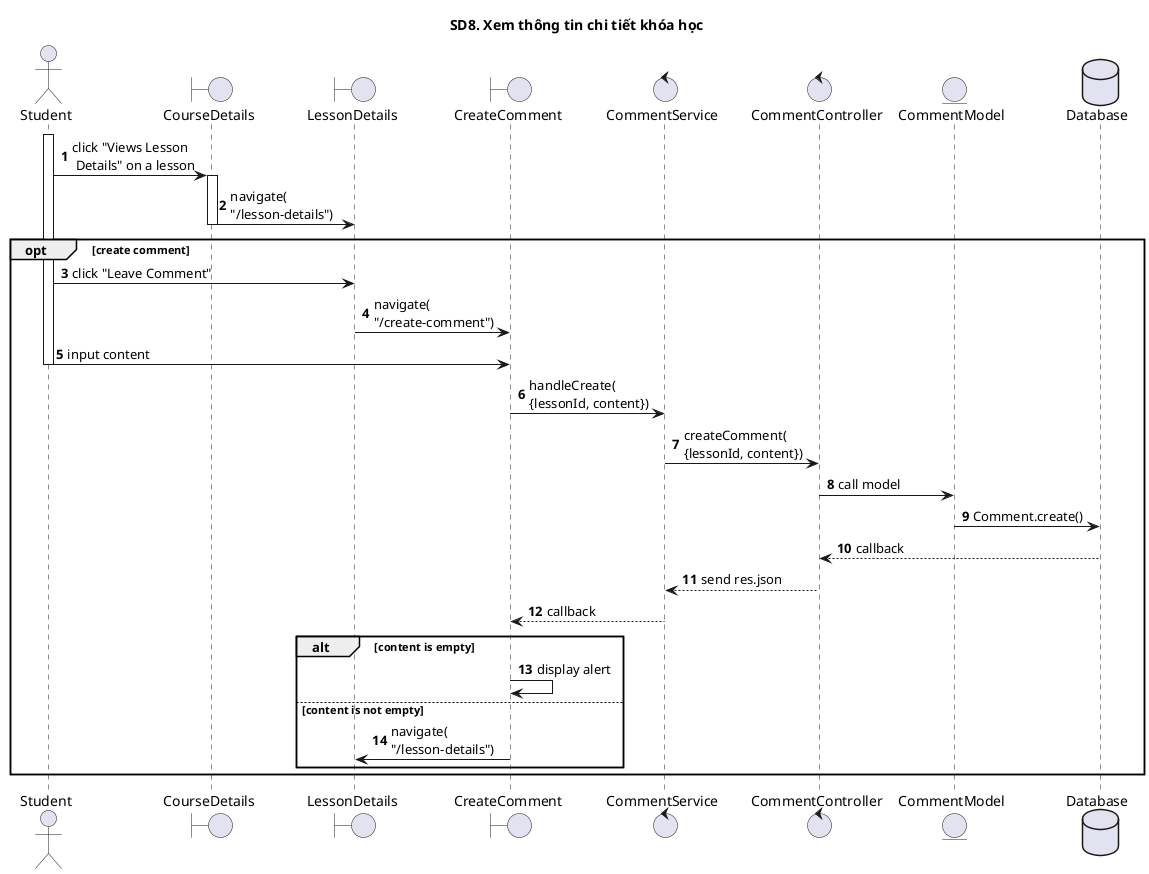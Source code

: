 @startuml SQ

autonumber

title SD8. Xem thông tin chi tiết khóa học

Actor Student
boundary "CourseDetails"
boundary "LessonDetails"
boundary "CreateComment"
control "CommentService"
control "CommentController"
entity "CommentModel"
database "Database" as Database

activate Student
Student -> CourseDetails: click "Views Lesson\n Details" on a lesson
activate CourseDetails
CourseDetails -> LessonDetails: navigate(\n"/lesson-details")
deactivate CourseDetails
opt create comment
Student -> LessonDetails: click "Leave Comment"
LessonDetails -> CreateComment: navigate(\n"/create-comment")
Student ->  CreateComment: input content
deactivate Student
CreateComment -> CommentService: handleCreate(\n{lessonId, content})
CommentService -> CommentController: createComment(\n{lessonId, content})
CommentController -> CommentModel: call model
CommentModel -> Database: Comment.create()
Database --> CommentController: callback
CommentController --> CommentService: send res.json
CommentService --> CreateComment: callback
alt content is empty 
CreateComment -> CreateComment: display alert
else content is not empty
CreateComment -> LessonDetails: navigate(\n"/lesson-details")
end
end

@enduml